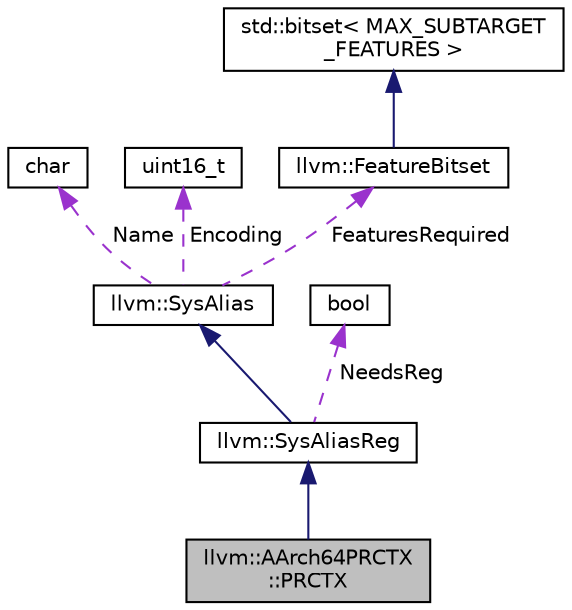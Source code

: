 digraph "llvm::AArch64PRCTX::PRCTX"
{
 // LATEX_PDF_SIZE
  bgcolor="transparent";
  edge [fontname="Helvetica",fontsize="10",labelfontname="Helvetica",labelfontsize="10"];
  node [fontname="Helvetica",fontsize="10",shape="box"];
  Node1 [label="llvm::AArch64PRCTX\l::PRCTX",height=0.2,width=0.4,color="black", fillcolor="grey75", style="filled", fontcolor="black",tooltip=" "];
  Node2 -> Node1 [dir="back",color="midnightblue",fontsize="10",style="solid",fontname="Helvetica"];
  Node2 [label="llvm::SysAliasReg",height=0.2,width=0.4,color="black",URL="$structllvm_1_1SysAliasReg.html",tooltip=" "];
  Node3 -> Node2 [dir="back",color="midnightblue",fontsize="10",style="solid",fontname="Helvetica"];
  Node3 [label="llvm::SysAlias",height=0.2,width=0.4,color="black",URL="$structllvm_1_1SysAlias.html",tooltip=" "];
  Node4 -> Node3 [dir="back",color="darkorchid3",fontsize="10",style="dashed",label=" Name" ,fontname="Helvetica"];
  Node4 [label="char",height=0.2,width=0.4,color="black",URL="$classchar.html",tooltip=" "];
  Node5 -> Node3 [dir="back",color="darkorchid3",fontsize="10",style="dashed",label=" Encoding" ,fontname="Helvetica"];
  Node5 [label="uint16_t",height=0.2,width=0.4,color="black",tooltip=" "];
  Node6 -> Node3 [dir="back",color="darkorchid3",fontsize="10",style="dashed",label=" FeaturesRequired" ,fontname="Helvetica"];
  Node6 [label="llvm::FeatureBitset",height=0.2,width=0.4,color="black",URL="$classllvm_1_1FeatureBitset.html",tooltip="Container class for subtarget features."];
  Node7 -> Node6 [dir="back",color="midnightblue",fontsize="10",style="solid",fontname="Helvetica"];
  Node7 [label="std::bitset\< MAX_SUBTARGET\l_FEATURES \>",height=0.2,width=0.4,color="black",tooltip=" "];
  Node8 -> Node2 [dir="back",color="darkorchid3",fontsize="10",style="dashed",label=" NeedsReg" ,fontname="Helvetica"];
  Node8 [label="bool",height=0.2,width=0.4,color="black",URL="$classbool.html",tooltip=" "];
}
